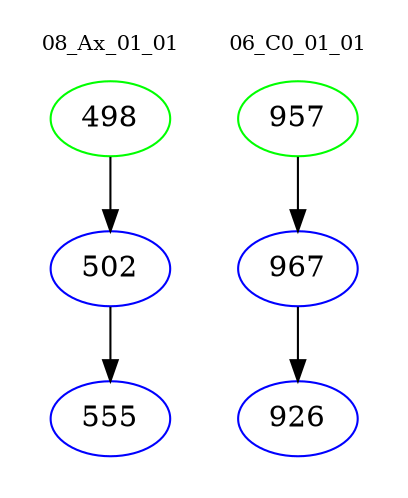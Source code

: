 digraph{
subgraph cluster_0 {
color = white
label = "08_Ax_01_01";
fontsize=10;
T0_498 [label="498", color="green"]
T0_498 -> T0_502 [color="black"]
T0_502 [label="502", color="blue"]
T0_502 -> T0_555 [color="black"]
T0_555 [label="555", color="blue"]
}
subgraph cluster_1 {
color = white
label = "06_C0_01_01";
fontsize=10;
T1_957 [label="957", color="green"]
T1_957 -> T1_967 [color="black"]
T1_967 [label="967", color="blue"]
T1_967 -> T1_926 [color="black"]
T1_926 [label="926", color="blue"]
}
}
